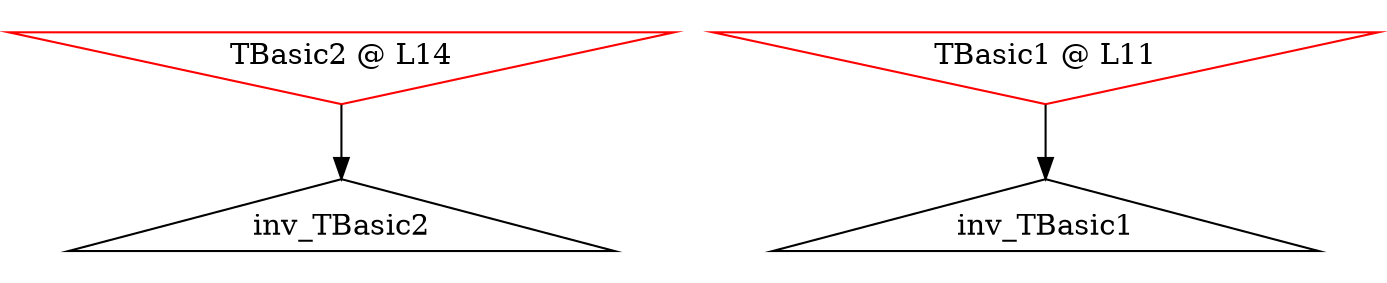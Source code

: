 digraph G {
	 TBasic2 [label="TBasic2 @ L14", shape=invtriangle, color=red]
	inv_TBasic2 [shape=triangle]	 TBasic2 -> inv_TBasic2;
	 TBasic1 [label="TBasic1 @ L11", shape=invtriangle, color=red]
	inv_TBasic1 [shape=triangle]	 TBasic1 -> inv_TBasic1;
}
